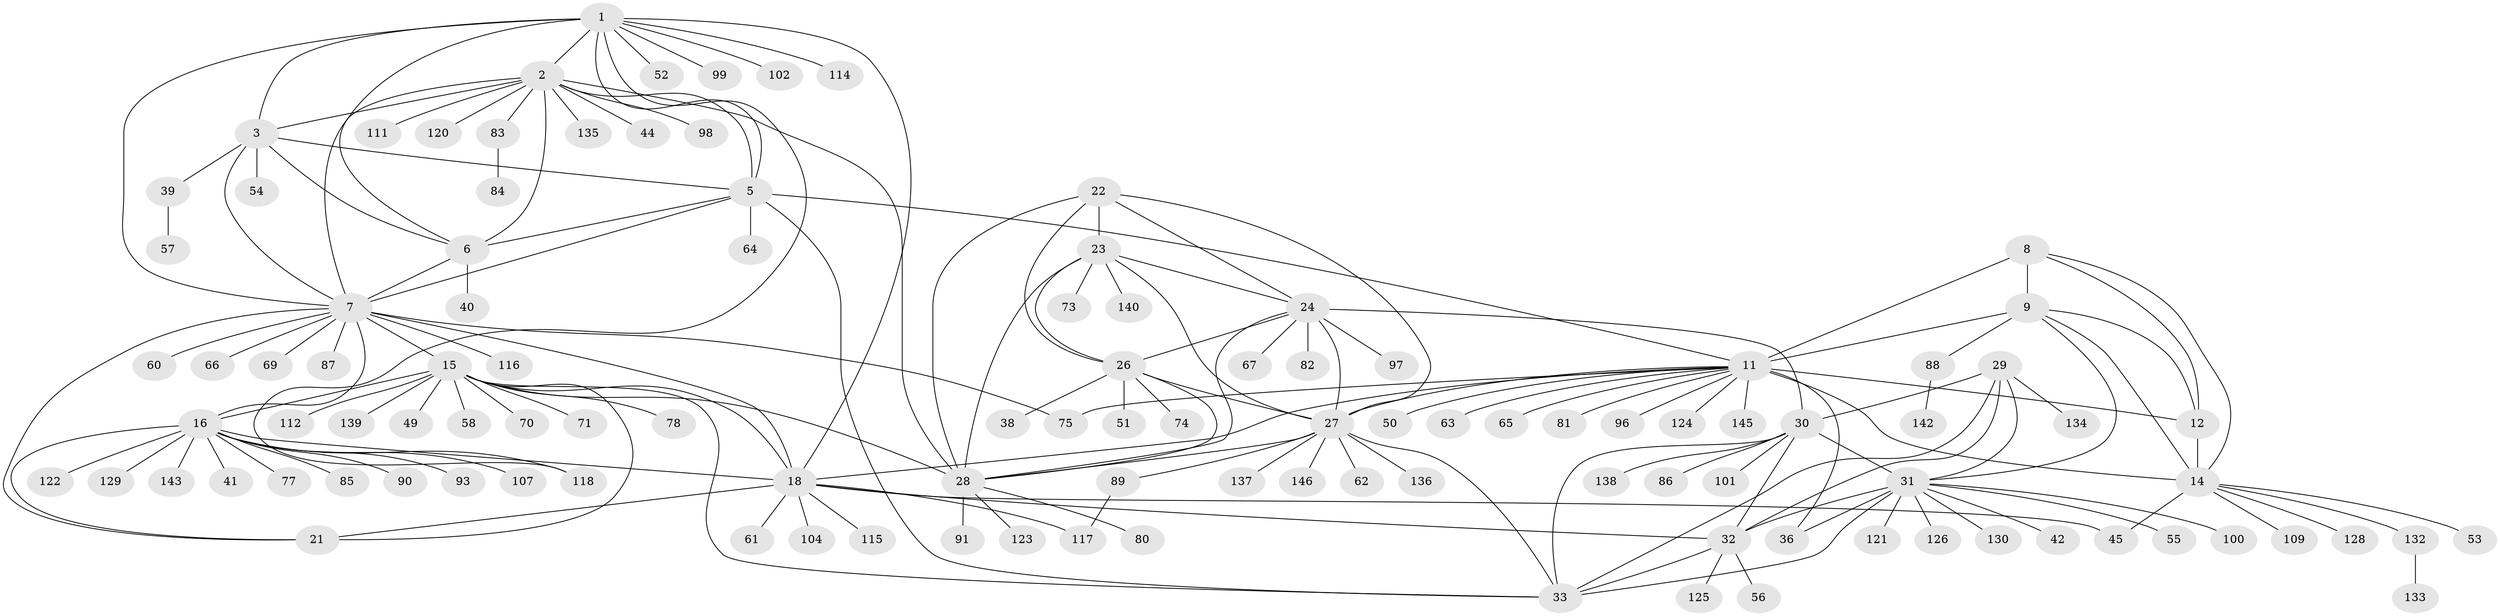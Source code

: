 // original degree distribution, {11: 0.0273972602739726, 13: 0.0136986301369863, 9: 0.03424657534246575, 6: 0.03424657534246575, 10: 0.03424657534246575, 7: 0.03424657534246575, 12: 0.0273972602739726, 16: 0.00684931506849315, 14: 0.00684931506849315, 8: 0.02054794520547945, 3: 0.0273972602739726, 4: 0.00684931506849315, 2: 0.0958904109589041, 1: 0.6301369863013698}
// Generated by graph-tools (version 1.1) at 2025/42/03/06/25 10:42:15]
// undirected, 113 vertices, 164 edges
graph export_dot {
graph [start="1"]
  node [color=gray90,style=filled];
  1 [super="+94"];
  2 [super="+4"];
  3 [super="+76"];
  5 [super="+119"];
  6;
  7 [super="+20"];
  8;
  9 [super="+10"];
  11 [super="+13"];
  12 [super="+144"];
  14 [super="+108"];
  15 [super="+19"];
  16 [super="+17"];
  18 [super="+37"];
  21 [super="+92"];
  22 [super="+25"];
  23 [super="+48"];
  24 [super="+105"];
  26 [super="+72"];
  27 [super="+43"];
  28 [super="+68"];
  29 [super="+141"];
  30 [super="+35"];
  31 [super="+34"];
  32 [super="+47"];
  33 [super="+46"];
  36 [super="+113"];
  38 [super="+59"];
  39;
  40;
  41;
  42;
  44;
  45;
  49;
  50;
  51;
  52;
  53;
  54;
  55;
  56;
  57;
  58 [super="+103"];
  60;
  61;
  62;
  63;
  64;
  65;
  66 [super="+79"];
  67 [super="+110"];
  69;
  70;
  71;
  73;
  74;
  75;
  77 [super="+95"];
  78;
  80;
  81;
  82;
  83;
  84;
  85;
  86;
  87;
  88 [super="+127"];
  89 [super="+131"];
  90;
  91;
  93;
  96;
  97;
  98;
  99 [super="+106"];
  100;
  101;
  102;
  104;
  107;
  109;
  111;
  112;
  114;
  115;
  116;
  117;
  118;
  120;
  121;
  122;
  123;
  124;
  125;
  126;
  128;
  129;
  130;
  132;
  133;
  134;
  135;
  136;
  137;
  138;
  139;
  140;
  142;
  143;
  145;
  146;
  1 -- 2 [weight=2];
  1 -- 3;
  1 -- 5;
  1 -- 6;
  1 -- 7;
  1 -- 52;
  1 -- 99;
  1 -- 102;
  1 -- 114;
  1 -- 18;
  1 -- 118;
  2 -- 3 [weight=2];
  2 -- 5 [weight=2];
  2 -- 6 [weight=2];
  2 -- 7 [weight=2];
  2 -- 28;
  2 -- 44;
  2 -- 83;
  2 -- 98;
  2 -- 111;
  2 -- 120;
  2 -- 135;
  3 -- 5;
  3 -- 6;
  3 -- 7;
  3 -- 39;
  3 -- 54;
  5 -- 6;
  5 -- 7;
  5 -- 11;
  5 -- 33;
  5 -- 64;
  6 -- 7;
  6 -- 40;
  7 -- 60;
  7 -- 75;
  7 -- 87;
  7 -- 116;
  7 -- 66;
  7 -- 69;
  7 -- 15 [weight=2];
  7 -- 16 [weight=2];
  7 -- 18;
  7 -- 21;
  8 -- 9 [weight=2];
  8 -- 11 [weight=2];
  8 -- 12;
  8 -- 14;
  9 -- 11 [weight=4];
  9 -- 12 [weight=2];
  9 -- 14 [weight=2];
  9 -- 88;
  9 -- 31;
  11 -- 12 [weight=2];
  11 -- 14 [weight=2];
  11 -- 18;
  11 -- 27;
  11 -- 36;
  11 -- 63;
  11 -- 75;
  11 -- 96;
  11 -- 65;
  11 -- 81;
  11 -- 50;
  11 -- 145;
  11 -- 124;
  12 -- 14;
  14 -- 45;
  14 -- 53;
  14 -- 109;
  14 -- 128;
  14 -- 132;
  15 -- 16 [weight=4];
  15 -- 18 [weight=2];
  15 -- 21 [weight=2];
  15 -- 33;
  15 -- 49;
  15 -- 58;
  15 -- 71;
  15 -- 78;
  15 -- 112;
  15 -- 70;
  15 -- 139;
  15 -- 28;
  16 -- 18 [weight=2];
  16 -- 21 [weight=2];
  16 -- 41;
  16 -- 77;
  16 -- 85;
  16 -- 90;
  16 -- 93;
  16 -- 107;
  16 -- 118;
  16 -- 122;
  16 -- 129;
  16 -- 143;
  18 -- 21;
  18 -- 45;
  18 -- 61;
  18 -- 115;
  18 -- 32;
  18 -- 104;
  18 -- 117;
  22 -- 23 [weight=2];
  22 -- 24 [weight=2];
  22 -- 26 [weight=2];
  22 -- 27 [weight=2];
  22 -- 28 [weight=2];
  23 -- 24;
  23 -- 26;
  23 -- 27;
  23 -- 28;
  23 -- 73;
  23 -- 140;
  24 -- 26;
  24 -- 27;
  24 -- 28;
  24 -- 30;
  24 -- 67;
  24 -- 82;
  24 -- 97;
  26 -- 27;
  26 -- 28;
  26 -- 38;
  26 -- 51;
  26 -- 74;
  27 -- 28;
  27 -- 62;
  27 -- 89;
  27 -- 136;
  27 -- 137;
  27 -- 146;
  27 -- 33;
  28 -- 80;
  28 -- 91;
  28 -- 123;
  29 -- 30 [weight=2];
  29 -- 31 [weight=2];
  29 -- 32;
  29 -- 33;
  29 -- 134;
  30 -- 31 [weight=4];
  30 -- 32 [weight=2];
  30 -- 33 [weight=2];
  30 -- 101;
  30 -- 86;
  30 -- 138;
  31 -- 32 [weight=2];
  31 -- 33 [weight=2];
  31 -- 42;
  31 -- 121;
  31 -- 126;
  31 -- 130;
  31 -- 100;
  31 -- 36;
  31 -- 55;
  32 -- 33;
  32 -- 56;
  32 -- 125;
  39 -- 57;
  83 -- 84;
  88 -- 142;
  89 -- 117;
  132 -- 133;
}
